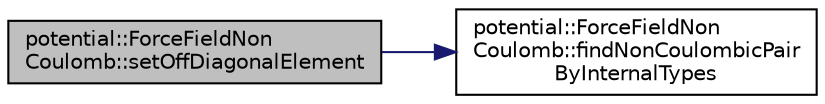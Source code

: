 digraph "potential::ForceFieldNonCoulomb::setOffDiagonalElement"
{
 // LATEX_PDF_SIZE
  edge [fontname="Helvetica",fontsize="10",labelfontname="Helvetica",labelfontsize="10"];
  node [fontname="Helvetica",fontsize="10",shape=record];
  rankdir="LR";
  Node1 [label="potential::ForceFieldNon\lCoulomb::setOffDiagonalElement",height=0.2,width=0.4,color="black", fillcolor="grey75", style="filled", fontcolor="black",tooltip="fills one off-diagonal element of the non-coulombic pairs matrix"];
  Node1 -> Node2 [color="midnightblue",fontsize="10",style="solid",fontname="Helvetica"];
  Node2 [label="potential::ForceFieldNon\lCoulomb::findNonCoulombicPair\lByInternalTypes",height=0.2,width=0.4,color="black", fillcolor="white", style="filled",URL="$classpotential_1_1ForceFieldNonCoulomb.html#ae1cd309acb64199f5f0a220d02bfd7d7",tooltip="finds a non coulombic pair by internal types"];
}
